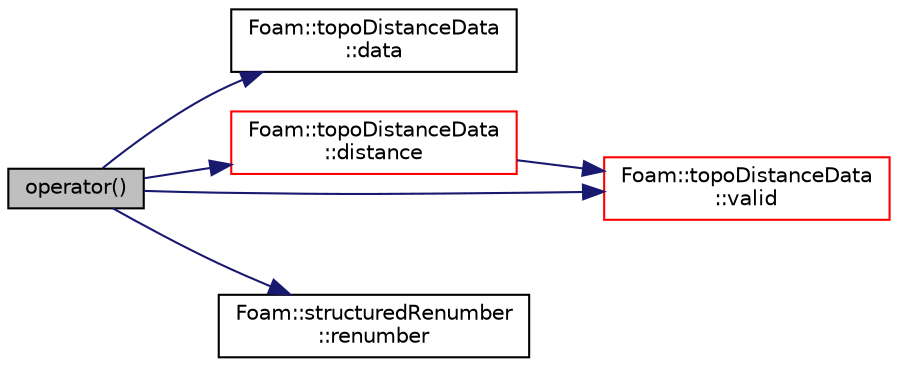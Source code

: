 digraph "operator()"
{
  bgcolor="transparent";
  edge [fontname="Helvetica",fontsize="10",labelfontname="Helvetica",labelfontsize="10"];
  node [fontname="Helvetica",fontsize="10",shape=record];
  rankdir="LR";
  Node16 [label="operator()",height=0.2,width=0.4,color="black", fillcolor="grey75", style="filled", fontcolor="black"];
  Node16 -> Node17 [color="midnightblue",fontsize="10",style="solid",fontname="Helvetica"];
  Node17 [label="Foam::topoDistanceData\l::data",height=0.2,width=0.4,color="black",URL="$a26269.html#ad7f8023f823553543ca50bd5d11b877b"];
  Node16 -> Node18 [color="midnightblue",fontsize="10",style="solid",fontname="Helvetica"];
  Node18 [label="Foam::topoDistanceData\l::distance",height=0.2,width=0.4,color="red",URL="$a26269.html#a251b2bdba737b19bc01986128ec87141"];
  Node18 -> Node19 [color="midnightblue",fontsize="10",style="solid",fontname="Helvetica"];
  Node19 [label="Foam::topoDistanceData\l::valid",height=0.2,width=0.4,color="red",URL="$a26269.html#aa4ad85c1548bba1f67ef9566c82f7baa",tooltip="Check whether origin has been changed at all or. "];
  Node16 -> Node29 [color="midnightblue",fontsize="10",style="solid",fontname="Helvetica"];
  Node29 [label="Foam::structuredRenumber\l::renumber",height=0.2,width=0.4,color="black",URL="$a30309.html#aea77a3a7601b4e0a9cdbf4dddf9925e3",tooltip="Return the order in which cells need to be visited, i.e. "];
  Node16 -> Node19 [color="midnightblue",fontsize="10",style="solid",fontname="Helvetica"];
}

